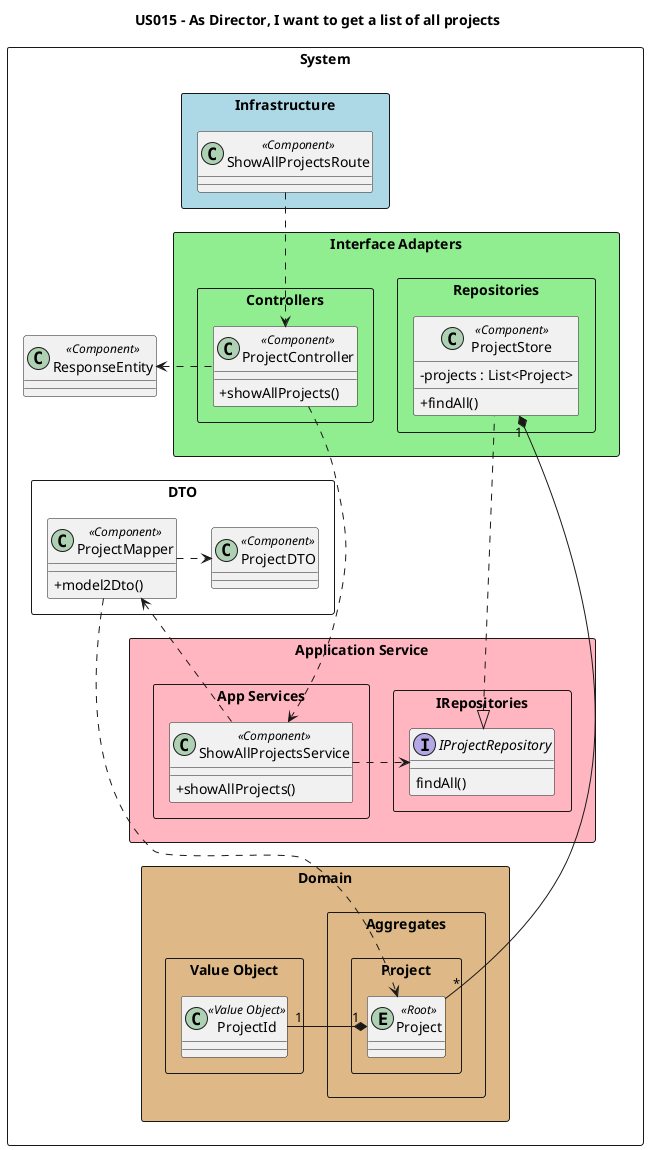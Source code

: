 @startuml
'https://plantuml.com/class-diagram

title US015 - As Director, I want to get a list of all projects

skinparam classAttributeIconSize 0

package "System" <<Rectangle>> {

package "Infrastructure" <<Rectangle>> #lightblue  {
class "ShowAllProjectsRoute" as route << Component >>
}

package "Interface Adapters" <<Rectangle>> #lightgreen {
package "Controllers" <<rectangle>>{
class "ProjectController" as ctrl << Component >> {
+showAllProjects()
}
}
package "Repositories" <<rectangle>>{
class "ProjectStore" as store << Component >> {
-projects : List<Project>
+findAll()
}
}
}

package "Application Service" <<Rectangle>> #lightpink{
package "App Services" <<rectangle>>{
class "ShowAllProjectsService" as srv << Component >> {
+showAllProjects()
}
}
package "IRepositories" <<rectangle>>{
interface "IProjectRepository" as repo{
findAll()
}
}
}

package "Domain" <<Rectangle>> #burlywood{
package "Aggregates" <<rectangle>>{
package "Project" <<Rectangle>>{
entity "Project" as proj << Root >>
}
}
package "Value Object" <<rectangle>>{
class "ProjectId" as pId << Value Object >>
}
}

package "DTO" <<rectangle>>{
class "ProjectMapper" as map <<Component>> {
+ model2Dto()
}
class "ProjectDTO" as dto <<Component>>
}

class "ResponseEntity" as json <<Component>>

}

route .d.> ctrl
ctrl .d..> srv
srv .r.> repo
repo <|.. store
store "1"*----"*" proj
proj "1"*-l-"1" pId
srv .u.> map
map .r.> dto
ctrl .l.> json
map ..> proj

@enduml